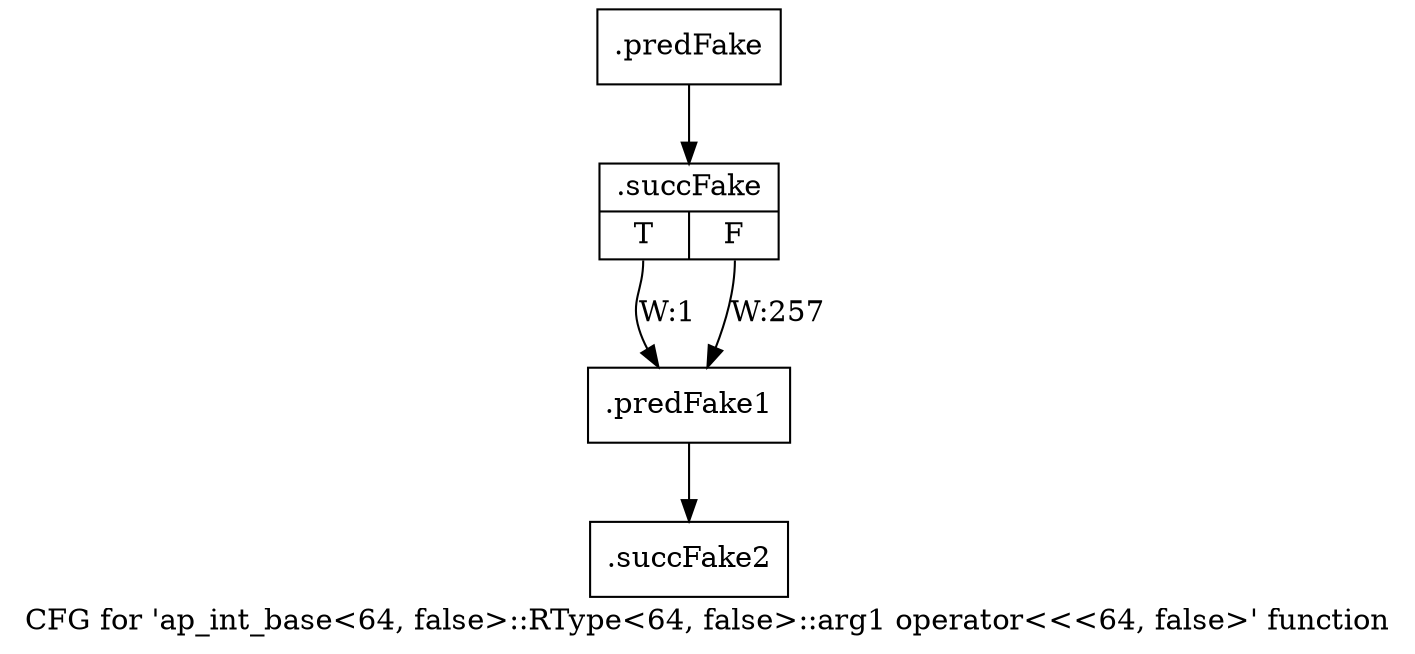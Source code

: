 digraph "CFG for 'ap_int_base\<64, false\>::RType\<64, false\>::arg1 operator\<\<\<64, false\>' function" {
	label="CFG for 'ap_int_base\<64, false\>::RType\<64, false\>::arg1 operator\<\<\<64, false\>' function";

	Node0x590fac0 [shape=record,filename="",linenumber="",label="{.predFake}"];
	Node0x590fac0 -> Node0x6101db0[ callList="" memoryops="" filename="/mnt/xilinx/Vitis_HLS/2021.2/include/ap_int_base.h" execusionnum="256"];
	Node0x6101db0 [shape=record,filename="/mnt/xilinx/Vitis_HLS/2021.2/include/ap_int_base.h",linenumber="1691",label="{.succFake|{<s0>T|<s1>F}}"];
	Node0x6101db0:s0 -> Node0x59106e0[label="W:1" callList="" memoryops="" filename="/mnt/xilinx/Vitis_HLS/2021.2/include/ap_int_base.h" execusionnum="0"];
	Node0x6101db0:s1 -> Node0x59106e0[label="W:257" callList="" memoryops="" filename="/mnt/xilinx/Vitis_HLS/2021.2/include/ap_int_base.h" execusionnum="256"];
	Node0x59106e0 [shape=record,filename="/mnt/xilinx/Vitis_HLS/2021.2/include/ap_int_base.h",linenumber="1691",label="{.predFake1}"];
	Node0x59106e0 -> Node0x6105020[ callList="" memoryops="" filename="/mnt/xilinx/Vitis_HLS/2021.2/include/ap_int_base.h" execusionnum="256"];
	Node0x6105020 [shape=record,filename="/mnt/xilinx/Vitis_HLS/2021.2/include/ap_int_base.h",linenumber="1691",label="{.succFake2}"];
}
